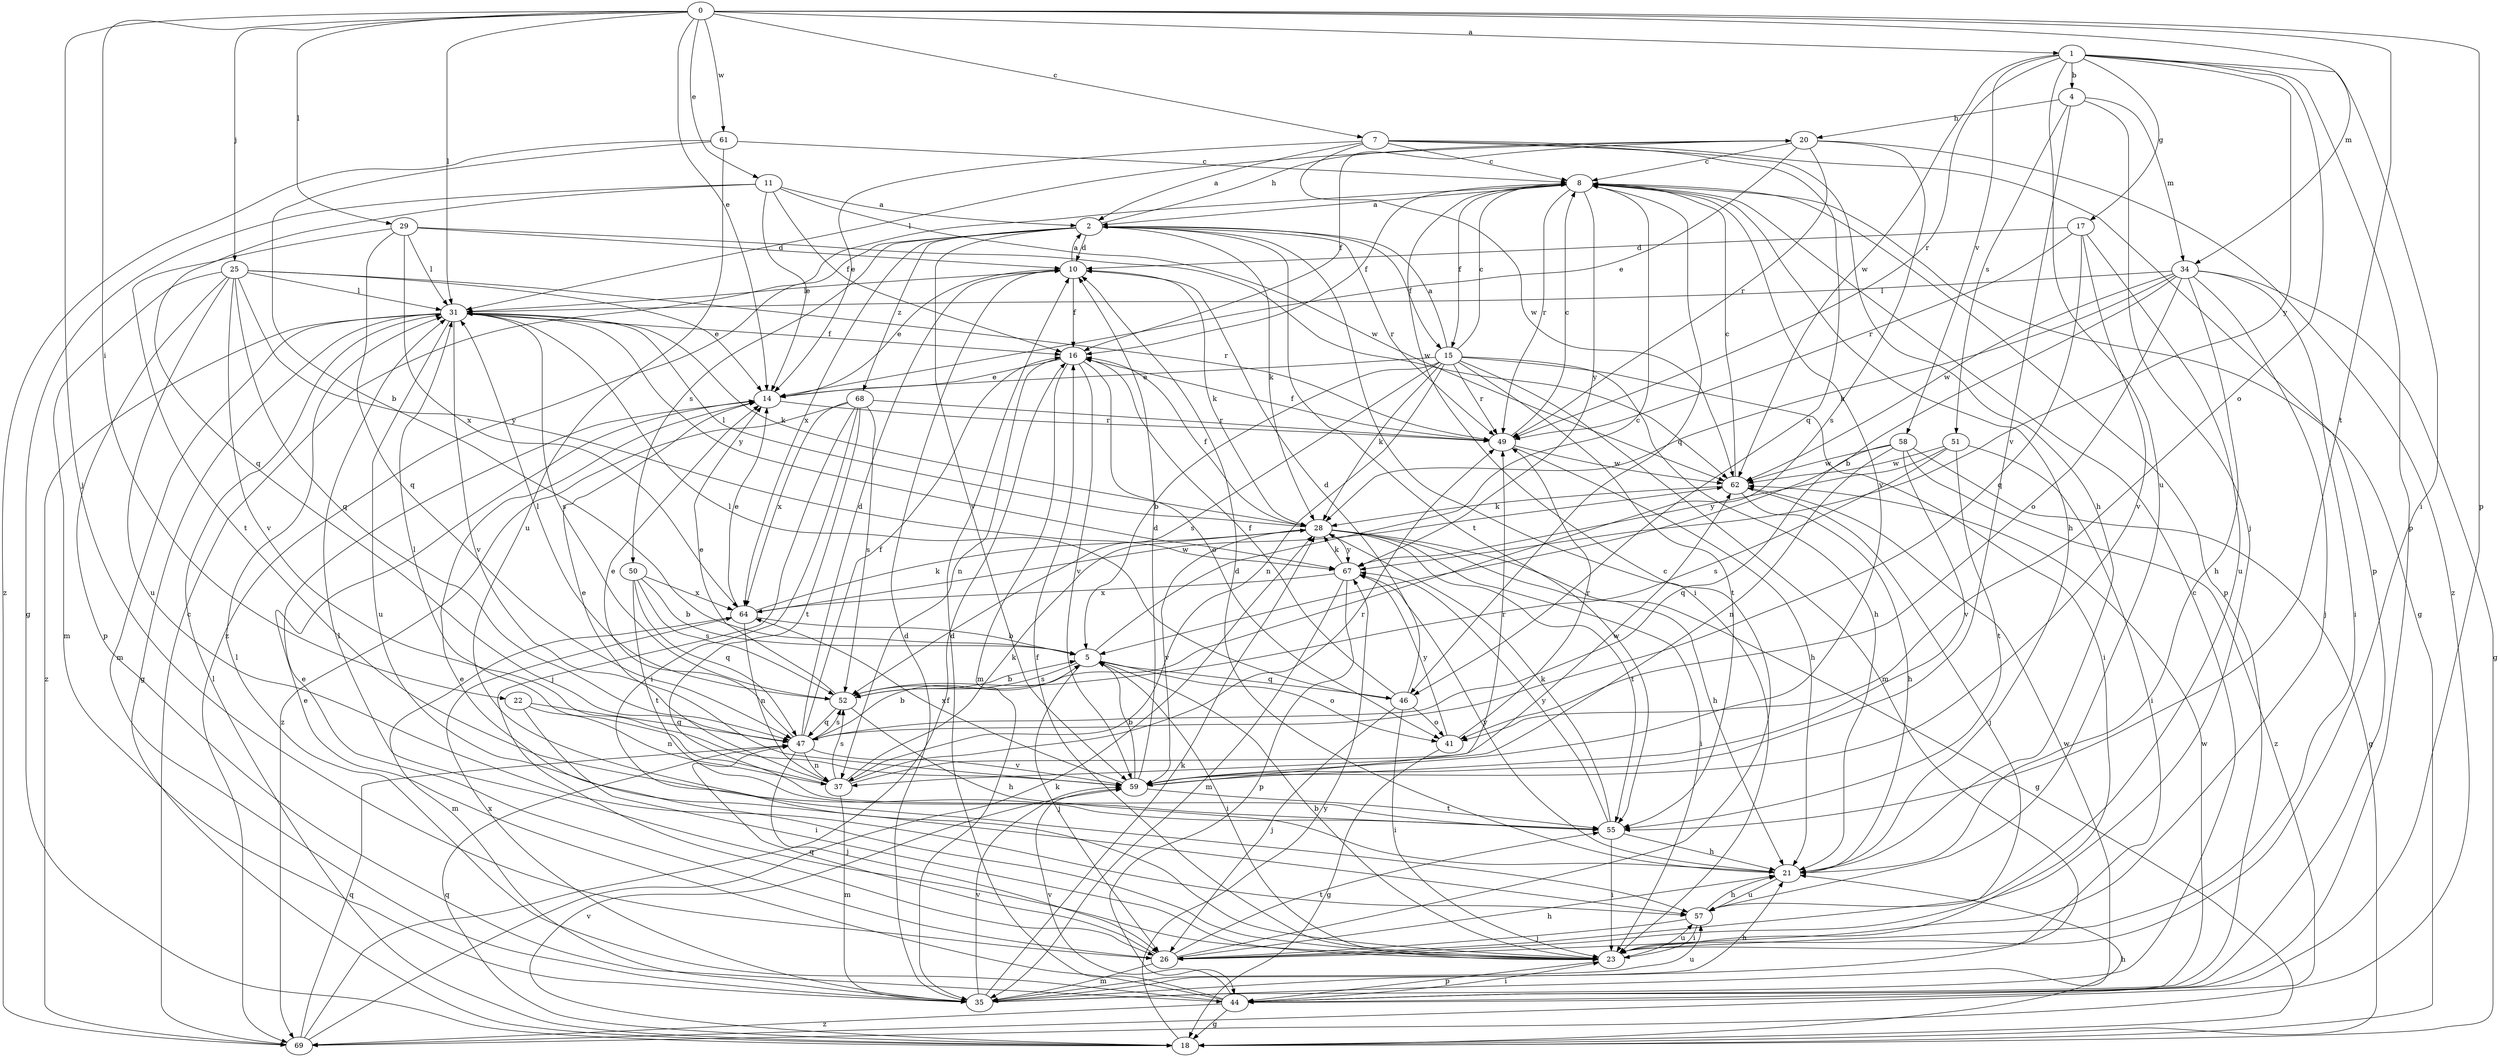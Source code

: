 strict digraph  {
0;
1;
2;
4;
5;
7;
8;
10;
11;
14;
15;
16;
17;
18;
20;
21;
22;
23;
25;
26;
28;
29;
31;
34;
35;
37;
41;
44;
46;
47;
49;
50;
51;
52;
55;
57;
58;
59;
61;
62;
64;
67;
68;
69;
0 -> 1  [label=a];
0 -> 7  [label=c];
0 -> 11  [label=e];
0 -> 14  [label=e];
0 -> 22  [label=i];
0 -> 25  [label=j];
0 -> 26  [label=j];
0 -> 29  [label=l];
0 -> 31  [label=l];
0 -> 34  [label=m];
0 -> 44  [label=p];
0 -> 55  [label=t];
0 -> 61  [label=w];
1 -> 4  [label=b];
1 -> 17  [label=g];
1 -> 23  [label=i];
1 -> 41  [label=o];
1 -> 44  [label=p];
1 -> 49  [label=r];
1 -> 57  [label=u];
1 -> 58  [label=v];
1 -> 62  [label=w];
1 -> 67  [label=y];
2 -> 10  [label=d];
2 -> 15  [label=f];
2 -> 20  [label=h];
2 -> 23  [label=i];
2 -> 28  [label=k];
2 -> 49  [label=r];
2 -> 50  [label=s];
2 -> 55  [label=t];
2 -> 59  [label=v];
2 -> 64  [label=x];
2 -> 68  [label=z];
2 -> 69  [label=z];
4 -> 20  [label=h];
4 -> 26  [label=j];
4 -> 34  [label=m];
4 -> 51  [label=s];
4 -> 59  [label=v];
5 -> 8  [label=c];
5 -> 23  [label=i];
5 -> 26  [label=j];
5 -> 41  [label=o];
5 -> 46  [label=q];
5 -> 52  [label=s];
7 -> 2  [label=a];
7 -> 8  [label=c];
7 -> 14  [label=e];
7 -> 21  [label=h];
7 -> 44  [label=p];
7 -> 46  [label=q];
7 -> 62  [label=w];
8 -> 2  [label=a];
8 -> 15  [label=f];
8 -> 16  [label=f];
8 -> 18  [label=g];
8 -> 21  [label=h];
8 -> 44  [label=p];
8 -> 46  [label=q];
8 -> 49  [label=r];
8 -> 59  [label=v];
8 -> 67  [label=y];
10 -> 2  [label=a];
10 -> 14  [label=e];
10 -> 16  [label=f];
10 -> 28  [label=k];
10 -> 31  [label=l];
11 -> 2  [label=a];
11 -> 14  [label=e];
11 -> 16  [label=f];
11 -> 18  [label=g];
11 -> 47  [label=q];
11 -> 62  [label=w];
14 -> 49  [label=r];
15 -> 2  [label=a];
15 -> 5  [label=b];
15 -> 8  [label=c];
15 -> 14  [label=e];
15 -> 21  [label=h];
15 -> 23  [label=i];
15 -> 28  [label=k];
15 -> 35  [label=m];
15 -> 37  [label=n];
15 -> 49  [label=r];
15 -> 52  [label=s];
15 -> 55  [label=t];
16 -> 14  [label=e];
16 -> 35  [label=m];
16 -> 37  [label=n];
16 -> 41  [label=o];
16 -> 59  [label=v];
17 -> 10  [label=d];
17 -> 47  [label=q];
17 -> 49  [label=r];
17 -> 57  [label=u];
17 -> 59  [label=v];
18 -> 21  [label=h];
18 -> 31  [label=l];
18 -> 47  [label=q];
18 -> 59  [label=v];
18 -> 67  [label=y];
20 -> 8  [label=c];
20 -> 14  [label=e];
20 -> 16  [label=f];
20 -> 31  [label=l];
20 -> 49  [label=r];
20 -> 52  [label=s];
20 -> 69  [label=z];
21 -> 10  [label=d];
21 -> 57  [label=u];
21 -> 67  [label=y];
22 -> 23  [label=i];
22 -> 37  [label=n];
22 -> 47  [label=q];
23 -> 5  [label=b];
23 -> 14  [label=e];
23 -> 16  [label=f];
23 -> 31  [label=l];
23 -> 44  [label=p];
23 -> 57  [label=u];
25 -> 14  [label=e];
25 -> 31  [label=l];
25 -> 35  [label=m];
25 -> 44  [label=p];
25 -> 47  [label=q];
25 -> 49  [label=r];
25 -> 57  [label=u];
25 -> 59  [label=v];
25 -> 67  [label=y];
26 -> 8  [label=c];
26 -> 14  [label=e];
26 -> 21  [label=h];
26 -> 35  [label=m];
26 -> 47  [label=q];
26 -> 55  [label=t];
28 -> 16  [label=f];
28 -> 18  [label=g];
28 -> 21  [label=h];
28 -> 23  [label=i];
28 -> 31  [label=l];
28 -> 55  [label=t];
28 -> 59  [label=v];
28 -> 67  [label=y];
29 -> 10  [label=d];
29 -> 31  [label=l];
29 -> 47  [label=q];
29 -> 55  [label=t];
29 -> 62  [label=w];
29 -> 64  [label=x];
31 -> 16  [label=f];
31 -> 18  [label=g];
31 -> 28  [label=k];
31 -> 35  [label=m];
31 -> 52  [label=s];
31 -> 57  [label=u];
31 -> 59  [label=v];
31 -> 67  [label=y];
31 -> 69  [label=z];
34 -> 5  [label=b];
34 -> 18  [label=g];
34 -> 21  [label=h];
34 -> 23  [label=i];
34 -> 26  [label=j];
34 -> 28  [label=k];
34 -> 31  [label=l];
34 -> 41  [label=o];
34 -> 62  [label=w];
35 -> 8  [label=c];
35 -> 10  [label=d];
35 -> 21  [label=h];
35 -> 28  [label=k];
35 -> 57  [label=u];
35 -> 59  [label=v];
35 -> 62  [label=w];
35 -> 64  [label=x];
37 -> 14  [label=e];
37 -> 28  [label=k];
37 -> 31  [label=l];
37 -> 35  [label=m];
37 -> 49  [label=r];
37 -> 52  [label=s];
37 -> 62  [label=w];
41 -> 18  [label=g];
41 -> 49  [label=r];
41 -> 67  [label=y];
44 -> 10  [label=d];
44 -> 14  [label=e];
44 -> 18  [label=g];
44 -> 23  [label=i];
44 -> 31  [label=l];
44 -> 59  [label=v];
44 -> 62  [label=w];
44 -> 69  [label=z];
46 -> 10  [label=d];
46 -> 16  [label=f];
46 -> 23  [label=i];
46 -> 26  [label=j];
46 -> 31  [label=l];
46 -> 41  [label=o];
47 -> 5  [label=b];
47 -> 10  [label=d];
47 -> 14  [label=e];
47 -> 16  [label=f];
47 -> 26  [label=j];
47 -> 37  [label=n];
47 -> 52  [label=s];
47 -> 59  [label=v];
49 -> 8  [label=c];
49 -> 16  [label=f];
49 -> 21  [label=h];
49 -> 62  [label=w];
50 -> 5  [label=b];
50 -> 47  [label=q];
50 -> 52  [label=s];
50 -> 55  [label=t];
50 -> 64  [label=x];
51 -> 23  [label=i];
51 -> 52  [label=s];
51 -> 55  [label=t];
51 -> 62  [label=w];
51 -> 67  [label=y];
52 -> 5  [label=b];
52 -> 14  [label=e];
52 -> 21  [label=h];
52 -> 31  [label=l];
52 -> 47  [label=q];
55 -> 21  [label=h];
55 -> 23  [label=i];
55 -> 28  [label=k];
55 -> 67  [label=y];
57 -> 21  [label=h];
57 -> 23  [label=i];
57 -> 26  [label=j];
58 -> 18  [label=g];
58 -> 37  [label=n];
58 -> 47  [label=q];
58 -> 59  [label=v];
58 -> 62  [label=w];
58 -> 69  [label=z];
59 -> 5  [label=b];
59 -> 10  [label=d];
59 -> 49  [label=r];
59 -> 55  [label=t];
59 -> 64  [label=x];
61 -> 5  [label=b];
61 -> 8  [label=c];
61 -> 57  [label=u];
61 -> 69  [label=z];
62 -> 8  [label=c];
62 -> 21  [label=h];
62 -> 26  [label=j];
62 -> 28  [label=k];
64 -> 5  [label=b];
64 -> 14  [label=e];
64 -> 28  [label=k];
64 -> 35  [label=m];
64 -> 37  [label=n];
64 -> 62  [label=w];
67 -> 28  [label=k];
67 -> 35  [label=m];
67 -> 44  [label=p];
67 -> 64  [label=x];
68 -> 23  [label=i];
68 -> 26  [label=j];
68 -> 49  [label=r];
68 -> 52  [label=s];
68 -> 55  [label=t];
68 -> 64  [label=x];
68 -> 69  [label=z];
69 -> 8  [label=c];
69 -> 16  [label=f];
69 -> 28  [label=k];
69 -> 47  [label=q];
}
